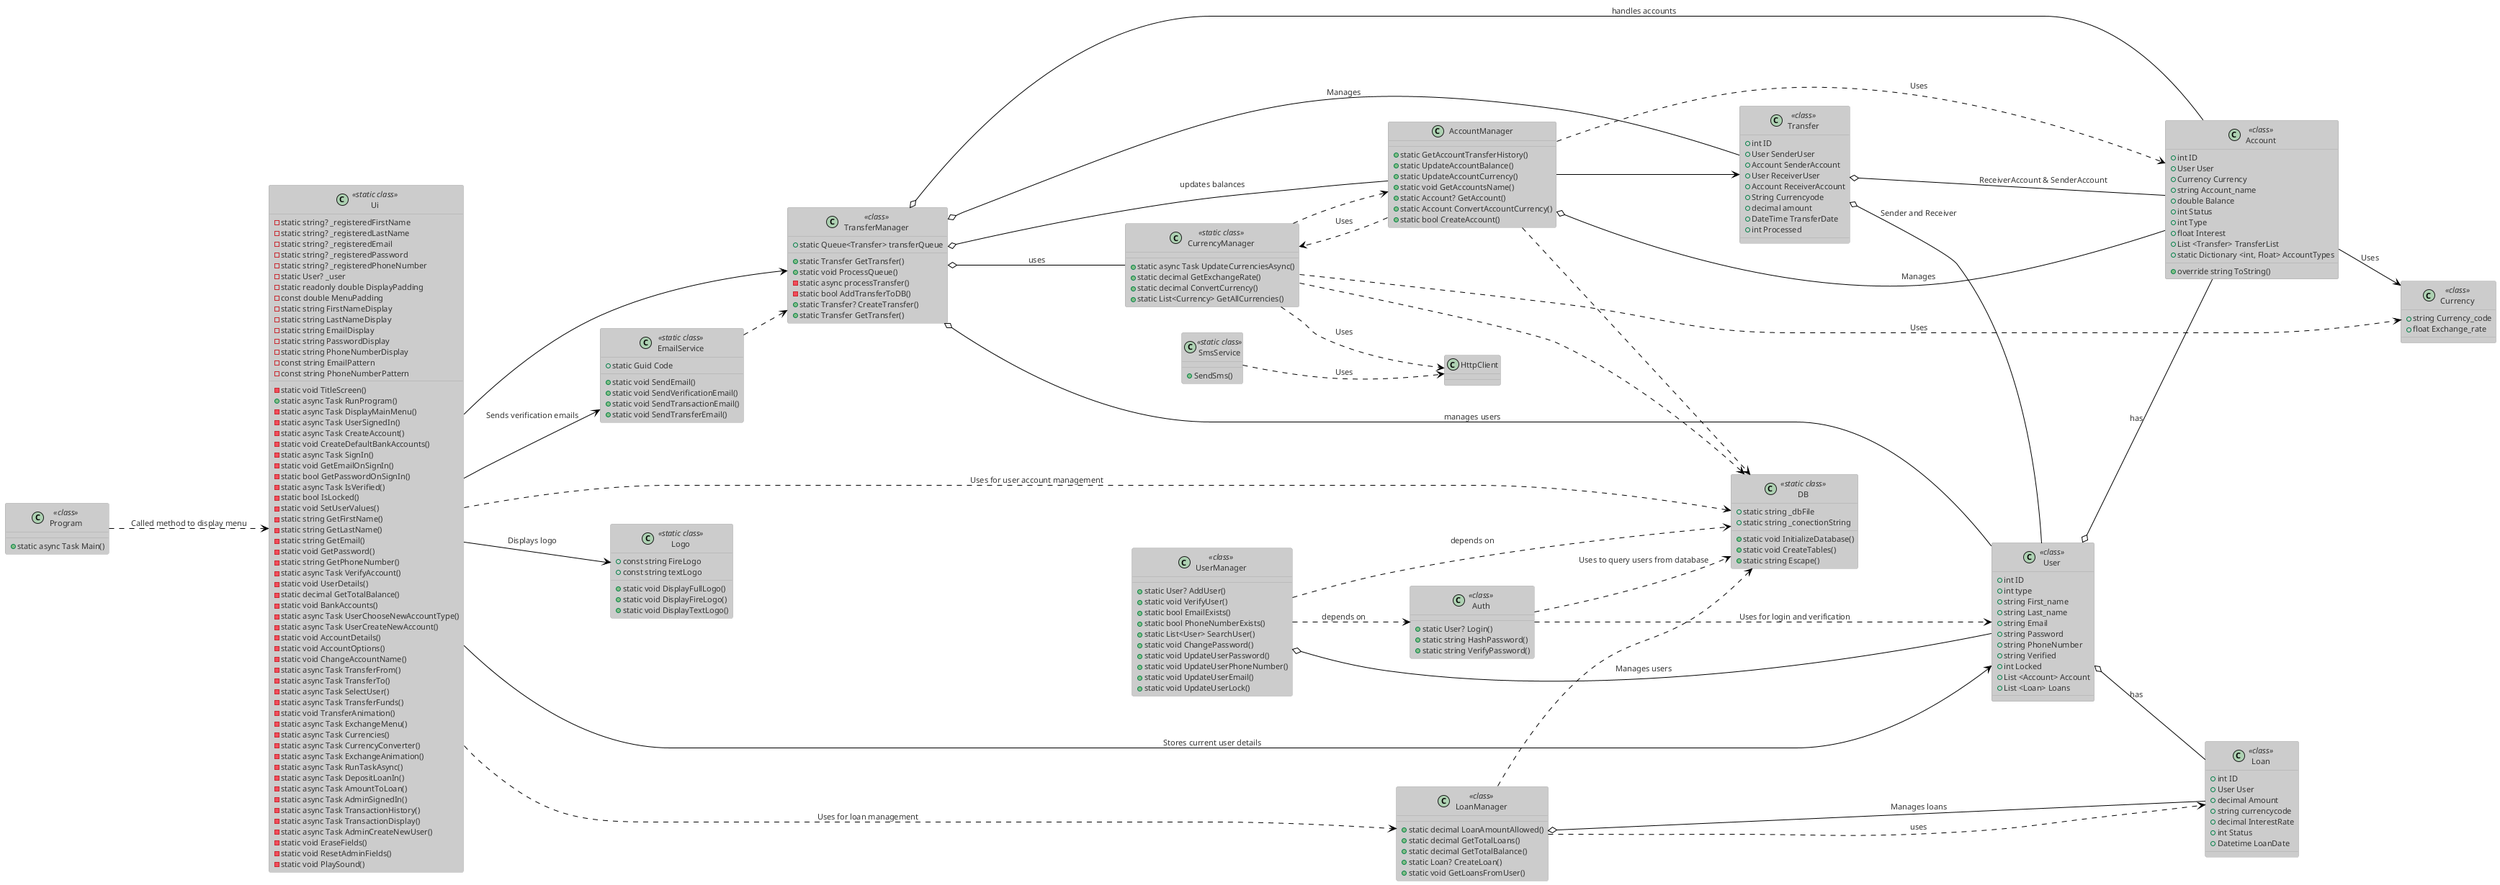 @startuml SalamanderUML

!theme reddress-lightred
left to right direction

' Place Ui at the top center
together {
    class Ui <<static class>>
}

class Account <<class>> {
    + int ID
    + User User
    + Currency Currency
    + string Account_name
    + double Balance
    + int Status 
    + int Type
    + float Interest
    + List <Transfer> TransferList
    + static Dictionary <int, Float> AccountTypes 
    + override string ToString()
}

class AccountManager {
    + static GetAccountTransferHistory()
    + static UpdateAccountBalance()
    + static UpdateAccountCurrency()
    + static void GetAccountsName()
    + static Account? GetAccount()
    + static Account ConvertAccountCurrency()
    + static bool CreateAccount()
}

class Auth <<class>> {
    + static User? Login()
    + static string HashPassword()
    + static string VerifyPassword()
}

class Currency <<class>> {
    + string Currency_code
    + float Exchange_rate
}

class CurrencyManager <<static class>> {
    + static async Task UpdateCurrenciesAsync()
    + static decimal GetExchangeRate()
    + static decimal ConvertCurrency()
    + static List<Currency> GetAllCurrencies()
}

class DB <<static class>> {
    + static string _dbFile
    + static string _conectionString
    + static void InitializeDatabase()
    + static void CreateTables()
    + static string Escape()   
}

class EmailService <<static class>> {
    + static Guid Code
    + static void SendEmail()
    + static void SendVerificationEmail()
    + static void SendTransactionEmail()
    + static void SendTransferEmail()
}

class Loan <<class>> {
    + int ID 
    + User User
    + decimal Amount
    + string currencycode
    + decimal InterestRate
    + int Status
    + Datetime LoanDate
}

class LoanManager <<class>> {
    + static decimal LoanAmountAllowed()
    + static decimal GetTotalLoans()
    + static decimal GetTotalBalance()
    + static Loan? CreateLoan()
    + static void GetLoansFromUser()
}

class Logo <<static class>> {
    + const string FireLogo
    + const string textLogo
    + static void DisplayFullLogo()
    + static void DisplayFireLogo()
    + static void DisplayTextLogo()
} 

class Program <<class>> {
    + static async Task Main()
}

class SmsService <<static class>> {
    + SendSms()
}

class Transfer <<class>> {
    + int ID
    + User SenderUser
    + Account SenderAccount
    + User ReceiverUser
    + Account ReceiverAccount
    + String Currencyode
    + decimal amount
    + DateTime TransferDate
    + int Processed
}

class TransferManager <<class>> {
    + static Queue<Transfer> transferQueue
    + static Transfer GetTransfer()
    + static void ProcessQueue()
    - static async processTransfer()
    - static bool AddTransferToDB()
    + static Transfer? CreateTransfer()
    + static Transfer GetTransfer()
}
 class Ui <<static class>> {
    - static string? _registeredFirstName
    - static string? _registeredLastName
    - static string? _registeredEmail
    - static string? _registeredPassword
    - static string? _registeredPhoneNumber
    - static User? _user
    - static readonly double DisplayPadding
    - const double MenuPadding
    - static string FirstNameDisplay
    - static string LastNameDisplay
    - static string EmailDisplay
    - static string PasswordDisplay
    - static string PhoneNumberDisplay
    - const string EmailPattern
    - const string PhoneNumberPattern
    - static void TitleScreen()
    + static async Task RunProgram()
    - static async Task DisplayMainMenu()
    - static async Task UserSignedIn()
    - static async Task CreateAccount()
    - static void CreateDefaultBankAccounts()
    - static async Task SignIn()
    - static void GetEmailOnSignIn()
    - static bool GetPasswordOnSignIn()
    - static async Task IsVerified()
    - static bool IsLocked()
    - static void SetUserValues()
    - static string GetFirstName()
    - static string GetLastName()
    - static string GetEmail()
    - static void GetPassword()
    - static string GetPhoneNumber()
    - static async Task VerifyAccount()
    - static void UserDetails()
    - static decimal GetTotalBalance()
    - static void BankAccounts()
    - static async Task UserChooseNewAccountType()
    - static async Task UserCreateNewAccount()
    - static void AccountDetails()
    - static void AccountOptions()
    - static void ChangeAccountName()
    - static async Task TransferFrom()
    - static async Task TransferTo()
    - static async Task SelectUser()
    - static async Task TransferFunds()
    - static void TransferAnimation()
    - static async Task ExchangeMenu()
    - static async Task Currencies()
    - static async Task CurrencyConverter()
    - static async Task ExchangeAnimation()
    - static async Task RunTaskAsync()
    - static async Task DepositLoanIn()
    - static async Task AmountToLoan()
    - static async Task AdminSignedIn()
    - static async Task TransactionHistory()
    - static async Task TransactionDisplay()
    - static async Task AdminCreateNewUser()
    - static void EraseFields()
    - static void ResetAdminFields()
    - static void PlaySound()
}
class User <<class>> {
    + int ID
    + int type
    + string First_name
    + string Last_name
    + string Email
    + string Password
    + string PhoneNumber
    + string Verified
    + int Locked
    + List <Account> Account
    + List <Loan> Loans
}

Class UserManager <<class>> {
    + static User? AddUser() 
    + static void VerifyUser()
    + static bool EmailExists()
    + static bool PhoneNumberExists()
    + static List<User> SearchUser()
    + static void ChangePassword()
    + static void UpdateUserPassword()
    + static void UpdateUserPhoneNumber()
    + static void UpdateUserEmail()
    + static void UpdateUserLock()
}

' Relationships between classes
'-------------------------------
AccountManager o-- Account : Manages
AccountManager ..> Account : Uses
AccountManager --> Transfer 
AccountManager ..> CurrencyManager : Uses
AccountManager ..> DB 
'--------------
Auth ..> User : "Uses for login and verification"
Auth ..> DB : "Uses to query users from database"
'-------------
CurrencyManager ..> DB 
CurrencyManager ..> AccountManager 
CurrencyManager ..> Currency : Uses
CurrencyManager ..> HttpClient : Uses
'-------------
Account --> Currency : Uses
'------------
Transfer o-- User : Sender and Receiver
Transfer o-- Account : ReceiverAccount & SenderAccount
'------------------
TransferManager o-- Transfer : Manages
TransferManager o-- Account : handles accounts 
TransferManager o-- User : manages users 
TransferManager o-- CurrencyManager : uses 
TransferManager o-- AccountManager : updates balances 
'----------------
Ui ..> DB : Uses for user account management
Ui --> Logo : Displays logo
Ui --> User : Stores current user details
Ui --> EmailService : Sends verification emails
Ui --> TransferManager 
Ui ..> LoanManager : Uses for loan management
'-------------
User o-- Account : has 
User o-- Loan : has
'------------
UserManager o-- User : Manages users
UserManager ..> DB : depends on
UserManager ..> Auth : depends on
'-----------
Program ..> Ui : Called method to display menu
'------------
EmailService ..> TransferManager 
'-------------
LoanManager o-- Loan : Manages loans
LoanManager ..> Loan : uses
LoanManager ..> DB 
'--------------
SmsService ..> HttpClient : Uses

@enduml
